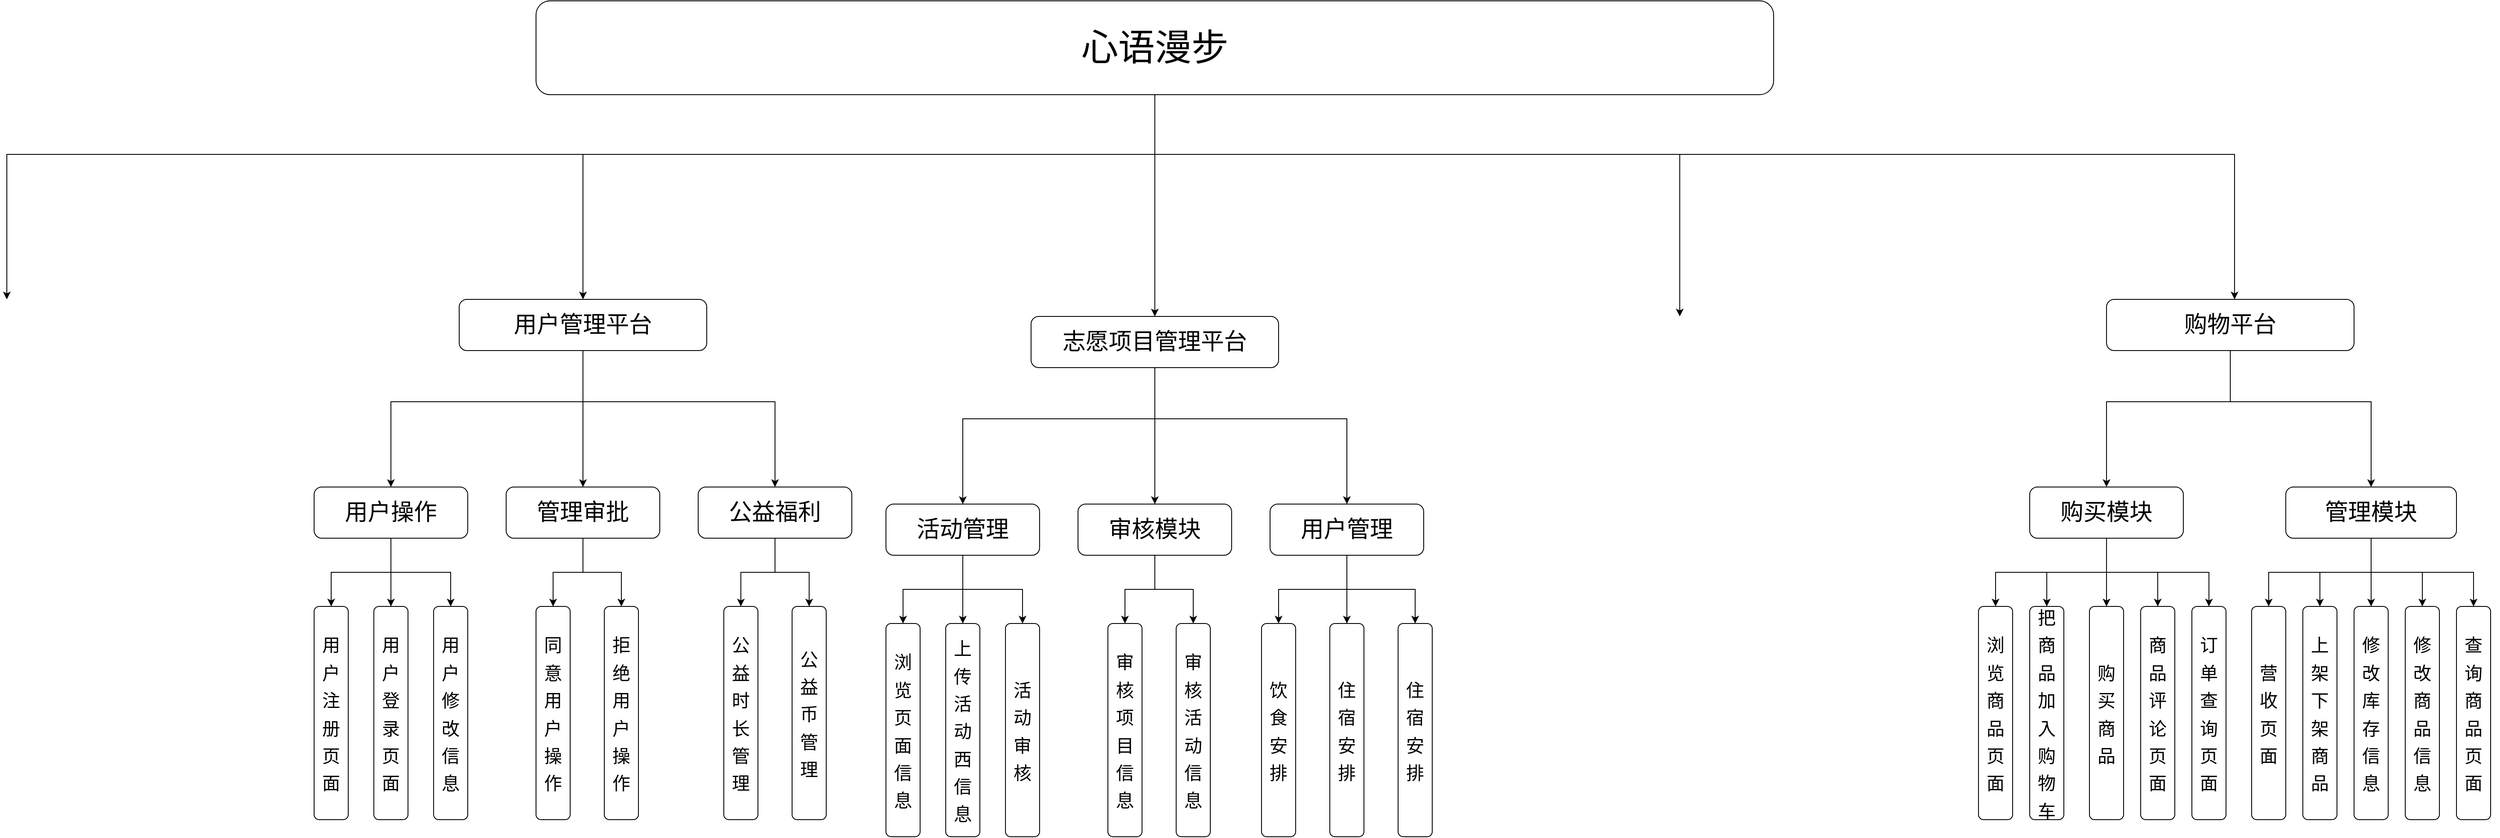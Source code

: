 <mxfile version="21.1.8" type="github">
  <diagram name="第 1 页" id="nmmcrywF3sCBMWOICQLz">
    <mxGraphModel dx="6620" dy="3660" grid="1" gridSize="10" guides="1" tooltips="1" connect="1" arrows="1" fold="1" page="1" pageScale="1" pageWidth="3300" pageHeight="4681" math="0" shadow="0">
      <root>
        <mxCell id="0" />
        <mxCell id="1" parent="0" />
        <mxCell id="dQNJSV5WO7TKn9PLFqzf-1" value="" style="group" vertex="1" connectable="0" parent="1">
          <mxGeometry x="2390" y="500" width="750" height="600" as="geometry" />
        </mxCell>
        <mxCell id="dQNJSV5WO7TKn9PLFqzf-2" value="&lt;font style=&quot;font-size: 27px;&quot;&gt;购物平台&lt;/font&gt;" style="rounded=1;whiteSpace=wrap;html=1;" vertex="1" parent="dQNJSV5WO7TKn9PLFqzf-1">
          <mxGeometry x="290" width="290" height="60" as="geometry" />
        </mxCell>
        <mxCell id="dQNJSV5WO7TKn9PLFqzf-3" value="购买模块" style="rounded=1;whiteSpace=wrap;html=1;fontSize=27;" vertex="1" parent="dQNJSV5WO7TKn9PLFqzf-1">
          <mxGeometry x="200" y="220" width="180" height="60" as="geometry" />
        </mxCell>
        <mxCell id="dQNJSV5WO7TKn9PLFqzf-4" style="edgeStyle=orthogonalEdgeStyle;rounded=0;orthogonalLoop=1;jettySize=auto;html=1;fontSize=27;targetPerimeterSpacing=0;entryX=0.5;entryY=0;entryDx=0;entryDy=0;" edge="1" parent="dQNJSV5WO7TKn9PLFqzf-1" source="dQNJSV5WO7TKn9PLFqzf-2" target="dQNJSV5WO7TKn9PLFqzf-3">
          <mxGeometry relative="1" as="geometry">
            <mxPoint x="210" y="220" as="targetPoint" />
            <Array as="points">
              <mxPoint x="435" y="120" />
              <mxPoint x="290" y="120" />
            </Array>
          </mxGeometry>
        </mxCell>
        <mxCell id="dQNJSV5WO7TKn9PLFqzf-5" value="管理模块" style="rounded=1;whiteSpace=wrap;html=1;fontSize=27;" vertex="1" parent="dQNJSV5WO7TKn9PLFqzf-1">
          <mxGeometry x="500" y="220" width="200" height="60" as="geometry" />
        </mxCell>
        <mxCell id="dQNJSV5WO7TKn9PLFqzf-6" style="edgeStyle=orthogonalEdgeStyle;rounded=0;orthogonalLoop=1;jettySize=auto;html=1;fontSize=27;targetPerimeterSpacing=0;entryX=0.5;entryY=0;entryDx=0;entryDy=0;" edge="1" parent="dQNJSV5WO7TKn9PLFqzf-1" source="dQNJSV5WO7TKn9PLFqzf-2" target="dQNJSV5WO7TKn9PLFqzf-5">
          <mxGeometry relative="1" as="geometry">
            <mxPoint x="670" y="230" as="targetPoint" />
            <Array as="points">
              <mxPoint x="435" y="120" />
              <mxPoint x="600" y="120" />
            </Array>
          </mxGeometry>
        </mxCell>
        <mxCell id="dQNJSV5WO7TKn9PLFqzf-7" value="&lt;font style=&quot;font-size: 21px;&quot;&gt;浏览商品页面&lt;/font&gt;" style="rounded=1;whiteSpace=wrap;html=1;fontSize=27;" vertex="1" parent="dQNJSV5WO7TKn9PLFqzf-1">
          <mxGeometry x="140" y="360" width="40" height="250" as="geometry" />
        </mxCell>
        <mxCell id="dQNJSV5WO7TKn9PLFqzf-8" style="edgeStyle=orthogonalEdgeStyle;rounded=0;orthogonalLoop=1;jettySize=auto;html=1;fontSize=27;targetPerimeterSpacing=0;entryX=0.5;entryY=0;entryDx=0;entryDy=0;" edge="1" parent="dQNJSV5WO7TKn9PLFqzf-1" source="dQNJSV5WO7TKn9PLFqzf-3" target="dQNJSV5WO7TKn9PLFqzf-7">
          <mxGeometry relative="1" as="geometry">
            <mxPoint x="200" y="350" as="targetPoint" />
            <Array as="points">
              <mxPoint x="290" y="320" />
              <mxPoint x="160" y="320" />
              <mxPoint x="160" y="350" />
            </Array>
          </mxGeometry>
        </mxCell>
        <mxCell id="dQNJSV5WO7TKn9PLFqzf-9" value="&lt;font style=&quot;font-size: 21px;&quot;&gt;把商品加入购物车&lt;/font&gt;" style="rounded=1;whiteSpace=wrap;html=1;fontSize=27;" vertex="1" parent="dQNJSV5WO7TKn9PLFqzf-1">
          <mxGeometry x="200" y="360" width="40" height="250" as="geometry" />
        </mxCell>
        <mxCell id="dQNJSV5WO7TKn9PLFqzf-10" style="edgeStyle=orthogonalEdgeStyle;rounded=0;orthogonalLoop=1;jettySize=auto;html=1;fontSize=27;targetPerimeterSpacing=0;entryX=0.5;entryY=0;entryDx=0;entryDy=0;" edge="1" parent="dQNJSV5WO7TKn9PLFqzf-1" source="dQNJSV5WO7TKn9PLFqzf-3" target="dQNJSV5WO7TKn9PLFqzf-9">
          <mxGeometry relative="1" as="geometry">
            <mxPoint x="250" y="350" as="targetPoint" />
            <Array as="points">
              <mxPoint x="290" y="320" />
              <mxPoint x="220" y="320" />
            </Array>
          </mxGeometry>
        </mxCell>
        <mxCell id="dQNJSV5WO7TKn9PLFqzf-11" value="&lt;font style=&quot;font-size: 21px;&quot;&gt;购买商品&lt;/font&gt;" style="rounded=1;whiteSpace=wrap;html=1;fontSize=27;" vertex="1" parent="dQNJSV5WO7TKn9PLFqzf-1">
          <mxGeometry x="270" y="360" width="40" height="250" as="geometry" />
        </mxCell>
        <mxCell id="dQNJSV5WO7TKn9PLFqzf-12" style="edgeStyle=orthogonalEdgeStyle;rounded=0;orthogonalLoop=1;jettySize=auto;html=1;entryX=0.5;entryY=0;entryDx=0;entryDy=0;fontSize=21;targetPerimeterSpacing=0;" edge="1" parent="dQNJSV5WO7TKn9PLFqzf-1" source="dQNJSV5WO7TKn9PLFqzf-3" target="dQNJSV5WO7TKn9PLFqzf-11">
          <mxGeometry relative="1" as="geometry" />
        </mxCell>
        <mxCell id="dQNJSV5WO7TKn9PLFqzf-13" value="&lt;font style=&quot;font-size: 21px;&quot;&gt;商品评论页面&lt;/font&gt;" style="rounded=1;whiteSpace=wrap;html=1;fontSize=27;" vertex="1" parent="dQNJSV5WO7TKn9PLFqzf-1">
          <mxGeometry x="330" y="360" width="40" height="250" as="geometry" />
        </mxCell>
        <mxCell id="dQNJSV5WO7TKn9PLFqzf-14" value="&lt;font style=&quot;font-size: 21px;&quot;&gt;订单查询页面&lt;/font&gt;" style="rounded=1;whiteSpace=wrap;html=1;fontSize=27;" vertex="1" parent="dQNJSV5WO7TKn9PLFqzf-1">
          <mxGeometry x="390" y="360" width="40" height="250" as="geometry" />
        </mxCell>
        <mxCell id="dQNJSV5WO7TKn9PLFqzf-15" style="edgeStyle=orthogonalEdgeStyle;rounded=0;orthogonalLoop=1;jettySize=auto;html=1;entryX=0.5;entryY=0;entryDx=0;entryDy=0;fontSize=21;targetPerimeterSpacing=0;" edge="1" parent="dQNJSV5WO7TKn9PLFqzf-1" source="dQNJSV5WO7TKn9PLFqzf-3" target="dQNJSV5WO7TKn9PLFqzf-14">
          <mxGeometry relative="1" as="geometry">
            <Array as="points">
              <mxPoint x="290" y="320" />
              <mxPoint x="410" y="320" />
            </Array>
          </mxGeometry>
        </mxCell>
        <mxCell id="dQNJSV5WO7TKn9PLFqzf-16" value="&lt;span style=&quot;font-size: 21px;&quot;&gt;查询商品页面&lt;/span&gt;" style="rounded=1;whiteSpace=wrap;html=1;fontSize=27;" vertex="1" parent="dQNJSV5WO7TKn9PLFqzf-1">
          <mxGeometry x="700" y="360" width="40" height="250" as="geometry" />
        </mxCell>
        <mxCell id="dQNJSV5WO7TKn9PLFqzf-17" style="edgeStyle=orthogonalEdgeStyle;rounded=0;orthogonalLoop=1;jettySize=auto;html=1;fontSize=21;targetPerimeterSpacing=0;entryX=0.5;entryY=0;entryDx=0;entryDy=0;" edge="1" parent="dQNJSV5WO7TKn9PLFqzf-1" source="dQNJSV5WO7TKn9PLFqzf-5" target="dQNJSV5WO7TKn9PLFqzf-16">
          <mxGeometry relative="1" as="geometry">
            <mxPoint x="720" y="350" as="targetPoint" />
            <Array as="points">
              <mxPoint x="600" y="320" />
              <mxPoint x="720" y="320" />
            </Array>
          </mxGeometry>
        </mxCell>
        <mxCell id="dQNJSV5WO7TKn9PLFqzf-18" value="&lt;span style=&quot;font-size: 21px;&quot;&gt;修改商品信息&lt;/span&gt;" style="rounded=1;whiteSpace=wrap;html=1;fontSize=27;" vertex="1" parent="dQNJSV5WO7TKn9PLFqzf-1">
          <mxGeometry x="640" y="360" width="40" height="250" as="geometry" />
        </mxCell>
        <mxCell id="dQNJSV5WO7TKn9PLFqzf-19" value="&lt;span style=&quot;font-size: 21px;&quot;&gt;修改库存信息&lt;/span&gt;" style="rounded=1;whiteSpace=wrap;html=1;fontSize=27;" vertex="1" parent="dQNJSV5WO7TKn9PLFqzf-1">
          <mxGeometry x="580" y="360" width="40" height="250" as="geometry" />
        </mxCell>
        <mxCell id="dQNJSV5WO7TKn9PLFqzf-20" style="edgeStyle=orthogonalEdgeStyle;rounded=0;orthogonalLoop=1;jettySize=auto;html=1;fontSize=21;targetPerimeterSpacing=0;entryX=0.5;entryY=0;entryDx=0;entryDy=0;" edge="1" parent="dQNJSV5WO7TKn9PLFqzf-1" source="dQNJSV5WO7TKn9PLFqzf-5" target="dQNJSV5WO7TKn9PLFqzf-19">
          <mxGeometry relative="1" as="geometry">
            <mxPoint x="600" y="360" as="targetPoint" />
          </mxGeometry>
        </mxCell>
        <mxCell id="dQNJSV5WO7TKn9PLFqzf-21" value="&lt;span style=&quot;font-size: 21px;&quot;&gt;上架下架商品&lt;/span&gt;" style="rounded=1;whiteSpace=wrap;html=1;fontSize=27;" vertex="1" parent="dQNJSV5WO7TKn9PLFqzf-1">
          <mxGeometry x="520" y="360" width="40" height="250" as="geometry" />
        </mxCell>
        <mxCell id="dQNJSV5WO7TKn9PLFqzf-22" value="&lt;span style=&quot;font-size: 21px;&quot;&gt;营收页面&lt;/span&gt;" style="rounded=1;whiteSpace=wrap;html=1;fontSize=27;" vertex="1" parent="dQNJSV5WO7TKn9PLFqzf-1">
          <mxGeometry x="460" y="360" width="40" height="250" as="geometry" />
        </mxCell>
        <mxCell id="dQNJSV5WO7TKn9PLFqzf-23" style="edgeStyle=orthogonalEdgeStyle;rounded=0;orthogonalLoop=1;jettySize=auto;html=1;fontSize=21;targetPerimeterSpacing=0;entryX=0.5;entryY=0;entryDx=0;entryDy=0;" edge="1" parent="dQNJSV5WO7TKn9PLFqzf-1" source="dQNJSV5WO7TKn9PLFqzf-5" target="dQNJSV5WO7TKn9PLFqzf-22">
          <mxGeometry relative="1" as="geometry">
            <mxPoint x="480" y="350" as="targetPoint" />
            <Array as="points">
              <mxPoint x="600" y="320" />
              <mxPoint x="480" y="320" />
            </Array>
          </mxGeometry>
        </mxCell>
        <mxCell id="dQNJSV5WO7TKn9PLFqzf-24" value="" style="endArrow=classic;html=1;rounded=0;entryX=0.5;entryY=0;entryDx=0;entryDy=0;" edge="1" parent="dQNJSV5WO7TKn9PLFqzf-1" target="dQNJSV5WO7TKn9PLFqzf-13">
          <mxGeometry width="50" height="50" relative="1" as="geometry">
            <mxPoint x="350" y="320" as="sourcePoint" />
            <mxPoint x="350" y="350" as="targetPoint" />
          </mxGeometry>
        </mxCell>
        <mxCell id="dQNJSV5WO7TKn9PLFqzf-25" style="edgeStyle=orthogonalEdgeStyle;rounded=0;orthogonalLoop=1;jettySize=auto;html=1;" edge="1" parent="1" source="dQNJSV5WO7TKn9PLFqzf-30">
          <mxGeometry relative="1" as="geometry">
            <Array as="points">
              <mxPoint x="1565" y="330" />
              <mxPoint x="2830" y="330" />
            </Array>
            <mxPoint x="2830" y="500" as="targetPoint" />
          </mxGeometry>
        </mxCell>
        <mxCell id="dQNJSV5WO7TKn9PLFqzf-26" style="edgeStyle=orthogonalEdgeStyle;rounded=0;orthogonalLoop=1;jettySize=auto;html=1;" edge="1" parent="1" source="dQNJSV5WO7TKn9PLFqzf-30">
          <mxGeometry relative="1" as="geometry">
            <mxPoint x="2180" y="520" as="targetPoint" />
            <Array as="points">
              <mxPoint x="1565" y="330" />
              <mxPoint x="2180" y="330" />
              <mxPoint x="2180" y="520" />
            </Array>
          </mxGeometry>
        </mxCell>
        <mxCell id="dQNJSV5WO7TKn9PLFqzf-27" style="edgeStyle=orthogonalEdgeStyle;rounded=0;orthogonalLoop=1;jettySize=auto;html=1;" edge="1" parent="1" source="dQNJSV5WO7TKn9PLFqzf-30">
          <mxGeometry relative="1" as="geometry">
            <mxPoint x="1565" y="520" as="targetPoint" />
          </mxGeometry>
        </mxCell>
        <mxCell id="dQNJSV5WO7TKn9PLFqzf-28" style="edgeStyle=elbowEdgeStyle;rounded=0;orthogonalLoop=1;jettySize=auto;elbow=vertical;html=1;exitX=0.5;exitY=1;exitDx=0;exitDy=0;entryX=0.5;entryY=0;entryDx=0;entryDy=0;" edge="1" parent="1" source="dQNJSV5WO7TKn9PLFqzf-30" target="dQNJSV5WO7TKn9PLFqzf-34">
          <mxGeometry relative="1" as="geometry">
            <mxPoint x="1060" y="400" as="targetPoint" />
            <Array as="points">
              <mxPoint x="1320" y="330" />
            </Array>
          </mxGeometry>
        </mxCell>
        <mxCell id="dQNJSV5WO7TKn9PLFqzf-29" style="edgeStyle=elbowEdgeStyle;rounded=0;orthogonalLoop=1;jettySize=auto;elbow=vertical;html=1;exitX=0.5;exitY=1;exitDx=0;exitDy=0;" edge="1" parent="1" source="dQNJSV5WO7TKn9PLFqzf-30">
          <mxGeometry relative="1" as="geometry">
            <mxPoint x="220" y="500" as="targetPoint" />
            <Array as="points">
              <mxPoint x="900" y="330" />
            </Array>
          </mxGeometry>
        </mxCell>
        <mxCell id="dQNJSV5WO7TKn9PLFqzf-30" value="&lt;font style=&quot;font-size: 43px;&quot;&gt;心语漫步&lt;/font&gt;" style="rounded=1;whiteSpace=wrap;html=1;" vertex="1" parent="1">
          <mxGeometry x="840" y="150" width="1450" height="110" as="geometry" />
        </mxCell>
        <mxCell id="dQNJSV5WO7TKn9PLFqzf-31" style="edgeStyle=elbowEdgeStyle;rounded=0;orthogonalLoop=1;jettySize=auto;elbow=vertical;html=1;exitX=0.5;exitY=1;exitDx=0;exitDy=0;entryX=0.5;entryY=0;entryDx=0;entryDy=0;" edge="1" parent="1" source="dQNJSV5WO7TKn9PLFqzf-34" target="dQNJSV5WO7TKn9PLFqzf-41">
          <mxGeometry relative="1" as="geometry" />
        </mxCell>
        <mxCell id="dQNJSV5WO7TKn9PLFqzf-32" style="edgeStyle=elbowEdgeStyle;rounded=0;orthogonalLoop=1;jettySize=auto;elbow=vertical;html=1;exitX=0.5;exitY=1;exitDx=0;exitDy=0;entryX=0.5;entryY=0;entryDx=0;entryDy=0;" edge="1" parent="1" source="dQNJSV5WO7TKn9PLFqzf-34" target="dQNJSV5WO7TKn9PLFqzf-44">
          <mxGeometry relative="1" as="geometry">
            <Array as="points">
              <mxPoint x="1000" y="620" />
            </Array>
          </mxGeometry>
        </mxCell>
        <mxCell id="dQNJSV5WO7TKn9PLFqzf-33" style="edgeStyle=elbowEdgeStyle;rounded=0;orthogonalLoop=1;jettySize=auto;elbow=vertical;html=1;exitX=0.5;exitY=1;exitDx=0;exitDy=0;" edge="1" parent="1" source="dQNJSV5WO7TKn9PLFqzf-34" target="dQNJSV5WO7TKn9PLFqzf-38">
          <mxGeometry relative="1" as="geometry">
            <Array as="points">
              <mxPoint x="780" y="620" />
            </Array>
          </mxGeometry>
        </mxCell>
        <mxCell id="dQNJSV5WO7TKn9PLFqzf-34" value="&lt;font style=&quot;font-size: 27px;&quot;&gt;用户管理平台&lt;/font&gt;" style="rounded=1;whiteSpace=wrap;html=1;" vertex="1" parent="1">
          <mxGeometry x="750" y="500" width="290" height="60" as="geometry" />
        </mxCell>
        <mxCell id="dQNJSV5WO7TKn9PLFqzf-35" style="edgeStyle=elbowEdgeStyle;rounded=0;orthogonalLoop=1;jettySize=auto;elbow=vertical;html=1;exitX=0.5;exitY=1;exitDx=0;exitDy=0;entryX=0.5;entryY=0;entryDx=0;entryDy=0;" edge="1" parent="1" source="dQNJSV5WO7TKn9PLFqzf-38" target="dQNJSV5WO7TKn9PLFqzf-48">
          <mxGeometry relative="1" as="geometry" />
        </mxCell>
        <mxCell id="dQNJSV5WO7TKn9PLFqzf-36" style="edgeStyle=elbowEdgeStyle;rounded=0;orthogonalLoop=1;jettySize=auto;elbow=vertical;html=1;exitX=0.5;exitY=1;exitDx=0;exitDy=0;entryX=0.5;entryY=0;entryDx=0;entryDy=0;" edge="1" parent="1" source="dQNJSV5WO7TKn9PLFqzf-38" target="dQNJSV5WO7TKn9PLFqzf-49">
          <mxGeometry relative="1" as="geometry" />
        </mxCell>
        <mxCell id="dQNJSV5WO7TKn9PLFqzf-37" style="edgeStyle=elbowEdgeStyle;rounded=0;orthogonalLoop=1;jettySize=auto;elbow=vertical;html=1;exitX=0.5;exitY=1;exitDx=0;exitDy=0;entryX=0.5;entryY=0;entryDx=0;entryDy=0;" edge="1" parent="1" source="dQNJSV5WO7TKn9PLFqzf-38" target="dQNJSV5WO7TKn9PLFqzf-45">
          <mxGeometry relative="1" as="geometry" />
        </mxCell>
        <mxCell id="dQNJSV5WO7TKn9PLFqzf-38" value="&lt;font style=&quot;vertical-align: inherit;&quot;&gt;&lt;font style=&quot;vertical-align: inherit;&quot;&gt;用户操作&lt;/font&gt;&lt;/font&gt;" style="rounded=1;whiteSpace=wrap;html=1;fontSize=27;" vertex="1" parent="1">
          <mxGeometry x="580" y="720" width="180" height="60" as="geometry" />
        </mxCell>
        <mxCell id="dQNJSV5WO7TKn9PLFqzf-39" style="edgeStyle=elbowEdgeStyle;rounded=0;orthogonalLoop=1;jettySize=auto;elbow=vertical;html=1;exitX=0.5;exitY=1;exitDx=0;exitDy=0;entryX=0.5;entryY=0;entryDx=0;entryDy=0;" edge="1" parent="1" source="dQNJSV5WO7TKn9PLFqzf-41" target="dQNJSV5WO7TKn9PLFqzf-51">
          <mxGeometry relative="1" as="geometry" />
        </mxCell>
        <mxCell id="dQNJSV5WO7TKn9PLFqzf-40" style="edgeStyle=elbowEdgeStyle;rounded=0;orthogonalLoop=1;jettySize=auto;elbow=vertical;html=1;exitX=0.5;exitY=1;exitDx=0;exitDy=0;entryX=0.5;entryY=0;entryDx=0;entryDy=0;" edge="1" parent="1" source="dQNJSV5WO7TKn9PLFqzf-41" target="dQNJSV5WO7TKn9PLFqzf-50">
          <mxGeometry relative="1" as="geometry" />
        </mxCell>
        <mxCell id="dQNJSV5WO7TKn9PLFqzf-41" value="&lt;font style=&quot;vertical-align: inherit;&quot;&gt;&lt;font style=&quot;vertical-align: inherit;&quot;&gt;管理审批&lt;/font&gt;&lt;/font&gt;" style="rounded=1;whiteSpace=wrap;html=1;fontSize=27;" vertex="1" parent="1">
          <mxGeometry x="805" y="720" width="180" height="60" as="geometry" />
        </mxCell>
        <mxCell id="dQNJSV5WO7TKn9PLFqzf-42" style="edgeStyle=elbowEdgeStyle;rounded=0;orthogonalLoop=1;jettySize=auto;elbow=vertical;html=1;exitX=0.5;exitY=1;exitDx=0;exitDy=0;entryX=0.5;entryY=0;entryDx=0;entryDy=0;" edge="1" parent="1" source="dQNJSV5WO7TKn9PLFqzf-44" target="dQNJSV5WO7TKn9PLFqzf-53">
          <mxGeometry relative="1" as="geometry" />
        </mxCell>
        <mxCell id="dQNJSV5WO7TKn9PLFqzf-43" style="edgeStyle=elbowEdgeStyle;rounded=0;orthogonalLoop=1;jettySize=auto;elbow=vertical;html=1;exitX=0.5;exitY=1;exitDx=0;exitDy=0;entryX=0.5;entryY=0;entryDx=0;entryDy=0;" edge="1" parent="1" source="dQNJSV5WO7TKn9PLFqzf-44" target="dQNJSV5WO7TKn9PLFqzf-52">
          <mxGeometry relative="1" as="geometry" />
        </mxCell>
        <mxCell id="dQNJSV5WO7TKn9PLFqzf-44" value="&lt;font style=&quot;vertical-align: inherit;&quot;&gt;&lt;font style=&quot;vertical-align: inherit;&quot;&gt;公益福利&lt;/font&gt;&lt;/font&gt;" style="rounded=1;whiteSpace=wrap;html=1;fontSize=27;" vertex="1" parent="1">
          <mxGeometry x="1030" y="720" width="180" height="60" as="geometry" />
        </mxCell>
        <mxCell id="dQNJSV5WO7TKn9PLFqzf-45" value="&lt;font style=&quot;font-size: 21px;&quot;&gt;用户注册页面&lt;/font&gt;" style="rounded=1;whiteSpace=wrap;html=1;fontSize=27;" vertex="1" parent="1">
          <mxGeometry x="580" y="860" width="40" height="250" as="geometry" />
        </mxCell>
        <mxCell id="dQNJSV5WO7TKn9PLFqzf-46" value="" style="endArrow=classic;html=1;rounded=0;" edge="1" parent="1">
          <mxGeometry width="50" height="50" relative="1" as="geometry">
            <mxPoint x="2930" y="820" as="sourcePoint" />
            <mxPoint x="2930" y="860" as="targetPoint" />
          </mxGeometry>
        </mxCell>
        <mxCell id="dQNJSV5WO7TKn9PLFqzf-47" value="" style="endArrow=classic;html=1;rounded=0;" edge="1" parent="1">
          <mxGeometry width="50" height="50" relative="1" as="geometry">
            <mxPoint x="3050" y="820" as="sourcePoint" />
            <mxPoint x="3050" y="860" as="targetPoint" />
          </mxGeometry>
        </mxCell>
        <mxCell id="dQNJSV5WO7TKn9PLFqzf-48" value="&lt;font style=&quot;font-size: 21px;&quot;&gt;用户登录页面&lt;/font&gt;" style="rounded=1;whiteSpace=wrap;html=1;fontSize=27;" vertex="1" parent="1">
          <mxGeometry x="650" y="860" width="40" height="250" as="geometry" />
        </mxCell>
        <mxCell id="dQNJSV5WO7TKn9PLFqzf-49" value="&lt;font style=&quot;font-size: 21px;&quot;&gt;用户修改信息&lt;/font&gt;" style="rounded=1;whiteSpace=wrap;html=1;fontSize=27;" vertex="1" parent="1">
          <mxGeometry x="720" y="860" width="40" height="250" as="geometry" />
        </mxCell>
        <mxCell id="dQNJSV5WO7TKn9PLFqzf-50" value="&lt;font style=&quot;font-size: 21px;&quot;&gt;同意用户操作&lt;/font&gt;" style="rounded=1;whiteSpace=wrap;html=1;fontSize=27;" vertex="1" parent="1">
          <mxGeometry x="840" y="860" width="40" height="250" as="geometry" />
        </mxCell>
        <mxCell id="dQNJSV5WO7TKn9PLFqzf-51" value="&lt;font style=&quot;font-size: 21px;&quot;&gt;拒绝用户操作&lt;/font&gt;" style="rounded=1;whiteSpace=wrap;html=1;fontSize=27;" vertex="1" parent="1">
          <mxGeometry x="920" y="860" width="40" height="250" as="geometry" />
        </mxCell>
        <mxCell id="dQNJSV5WO7TKn9PLFqzf-52" value="&lt;span style=&quot;font-size: 21px;&quot;&gt;&lt;font style=&quot;vertical-align: inherit;&quot;&gt;&lt;font style=&quot;vertical-align: inherit;&quot;&gt;公益时长管理&lt;/font&gt;&lt;/font&gt;&lt;/span&gt;" style="rounded=1;whiteSpace=wrap;html=1;fontSize=27;" vertex="1" parent="1">
          <mxGeometry x="1060" y="860" width="40" height="250" as="geometry" />
        </mxCell>
        <mxCell id="dQNJSV5WO7TKn9PLFqzf-53" value="&lt;font style=&quot;font-size: 21px;&quot;&gt;&lt;font style=&quot;vertical-align: inherit;&quot;&gt;&lt;font style=&quot;vertical-align: inherit;&quot;&gt;&lt;font style=&quot;vertical-align: inherit;&quot;&gt;&lt;font style=&quot;vertical-align: inherit;&quot;&gt;公益币管理&lt;/font&gt;&lt;/font&gt;&lt;/font&gt;&lt;/font&gt;&lt;/font&gt;" style="rounded=1;whiteSpace=wrap;html=1;fontSize=27;" vertex="1" parent="1">
          <mxGeometry x="1140" y="860" width="40" height="250" as="geometry" />
        </mxCell>
        <mxCell id="dQNJSV5WO7TKn9PLFqzf-54" style="edgeStyle=elbowEdgeStyle;rounded=0;orthogonalLoop=1;jettySize=auto;elbow=vertical;html=1;exitX=0.5;exitY=1;exitDx=0;exitDy=0;entryX=0.5;entryY=0;entryDx=0;entryDy=0;" edge="1" parent="1" source="dQNJSV5WO7TKn9PLFqzf-57" target="dQNJSV5WO7TKn9PLFqzf-64">
          <mxGeometry relative="1" as="geometry" />
        </mxCell>
        <mxCell id="dQNJSV5WO7TKn9PLFqzf-55" style="edgeStyle=elbowEdgeStyle;rounded=0;orthogonalLoop=1;jettySize=auto;elbow=vertical;html=1;exitX=0.5;exitY=1;exitDx=0;exitDy=0;entryX=0.5;entryY=0;entryDx=0;entryDy=0;" edge="1" parent="1" source="dQNJSV5WO7TKn9PLFqzf-57" target="dQNJSV5WO7TKn9PLFqzf-68">
          <mxGeometry relative="1" as="geometry">
            <Array as="points">
              <mxPoint x="1670" y="640" />
            </Array>
          </mxGeometry>
        </mxCell>
        <mxCell id="dQNJSV5WO7TKn9PLFqzf-56" style="edgeStyle=elbowEdgeStyle;rounded=0;orthogonalLoop=1;jettySize=auto;elbow=vertical;html=1;exitX=0.5;exitY=1;exitDx=0;exitDy=0;" edge="1" parent="1" source="dQNJSV5WO7TKn9PLFqzf-57" target="dQNJSV5WO7TKn9PLFqzf-61">
          <mxGeometry relative="1" as="geometry">
            <Array as="points">
              <mxPoint x="1450" y="640" />
            </Array>
          </mxGeometry>
        </mxCell>
        <mxCell id="dQNJSV5WO7TKn9PLFqzf-57" value="&lt;font style=&quot;font-size: 27px;&quot;&gt;志愿项目管理平台&lt;/font&gt;" style="rounded=1;whiteSpace=wrap;html=1;" vertex="1" parent="1">
          <mxGeometry x="1420" y="520" width="290" height="60" as="geometry" />
        </mxCell>
        <mxCell id="dQNJSV5WO7TKn9PLFqzf-58" style="edgeStyle=elbowEdgeStyle;rounded=0;orthogonalLoop=1;jettySize=auto;elbow=vertical;html=1;exitX=0.5;exitY=1;exitDx=0;exitDy=0;entryX=0.5;entryY=0;entryDx=0;entryDy=0;" edge="1" parent="1" source="dQNJSV5WO7TKn9PLFqzf-61" target="dQNJSV5WO7TKn9PLFqzf-70">
          <mxGeometry relative="1" as="geometry" />
        </mxCell>
        <mxCell id="dQNJSV5WO7TKn9PLFqzf-59" style="edgeStyle=elbowEdgeStyle;rounded=0;orthogonalLoop=1;jettySize=auto;elbow=vertical;html=1;exitX=0.5;exitY=1;exitDx=0;exitDy=0;entryX=0.5;entryY=0;entryDx=0;entryDy=0;" edge="1" parent="1" source="dQNJSV5WO7TKn9PLFqzf-61" target="dQNJSV5WO7TKn9PLFqzf-71">
          <mxGeometry relative="1" as="geometry" />
        </mxCell>
        <mxCell id="dQNJSV5WO7TKn9PLFqzf-60" style="edgeStyle=elbowEdgeStyle;rounded=0;orthogonalLoop=1;jettySize=auto;elbow=vertical;html=1;exitX=0.5;exitY=1;exitDx=0;exitDy=0;entryX=0.5;entryY=0;entryDx=0;entryDy=0;" edge="1" parent="1" source="dQNJSV5WO7TKn9PLFqzf-61" target="dQNJSV5WO7TKn9PLFqzf-69">
          <mxGeometry relative="1" as="geometry" />
        </mxCell>
        <mxCell id="dQNJSV5WO7TKn9PLFqzf-61" value="&lt;font style=&quot;vertical-align: inherit;&quot;&gt;&lt;font style=&quot;vertical-align: inherit;&quot;&gt;活动管理&lt;/font&gt;&lt;/font&gt;" style="rounded=1;whiteSpace=wrap;html=1;fontSize=27;" vertex="1" parent="1">
          <mxGeometry x="1250" y="740" width="180" height="60" as="geometry" />
        </mxCell>
        <mxCell id="dQNJSV5WO7TKn9PLFqzf-62" style="edgeStyle=elbowEdgeStyle;rounded=0;orthogonalLoop=1;jettySize=auto;elbow=vertical;html=1;exitX=0.5;exitY=1;exitDx=0;exitDy=0;entryX=0.5;entryY=0;entryDx=0;entryDy=0;" edge="1" parent="1" source="dQNJSV5WO7TKn9PLFqzf-64" target="dQNJSV5WO7TKn9PLFqzf-73">
          <mxGeometry relative="1" as="geometry" />
        </mxCell>
        <mxCell id="dQNJSV5WO7TKn9PLFqzf-63" style="edgeStyle=elbowEdgeStyle;rounded=0;orthogonalLoop=1;jettySize=auto;elbow=vertical;html=1;exitX=0.5;exitY=1;exitDx=0;exitDy=0;entryX=0.5;entryY=0;entryDx=0;entryDy=0;" edge="1" parent="1" source="dQNJSV5WO7TKn9PLFqzf-64" target="dQNJSV5WO7TKn9PLFqzf-72">
          <mxGeometry relative="1" as="geometry" />
        </mxCell>
        <mxCell id="dQNJSV5WO7TKn9PLFqzf-64" value="&lt;font style=&quot;vertical-align: inherit;&quot;&gt;&lt;font style=&quot;vertical-align: inherit;&quot;&gt;审核模块&lt;/font&gt;&lt;/font&gt;" style="rounded=1;whiteSpace=wrap;html=1;fontSize=27;" vertex="1" parent="1">
          <mxGeometry x="1475" y="740" width="180" height="60" as="geometry" />
        </mxCell>
        <mxCell id="dQNJSV5WO7TKn9PLFqzf-65" style="edgeStyle=orthogonalEdgeStyle;rounded=0;orthogonalLoop=1;jettySize=auto;html=1;entryX=0.5;entryY=0;entryDx=0;entryDy=0;" edge="1" parent="1" source="dQNJSV5WO7TKn9PLFqzf-68" target="dQNJSV5WO7TKn9PLFqzf-75">
          <mxGeometry relative="1" as="geometry">
            <Array as="points">
              <mxPoint x="1790" y="840" />
              <mxPoint x="1790" y="840" />
            </Array>
          </mxGeometry>
        </mxCell>
        <mxCell id="dQNJSV5WO7TKn9PLFqzf-66" style="edgeStyle=orthogonalEdgeStyle;rounded=0;orthogonalLoop=1;jettySize=auto;html=1;entryX=0.5;entryY=0;entryDx=0;entryDy=0;" edge="1" parent="1" source="dQNJSV5WO7TKn9PLFqzf-68" target="dQNJSV5WO7TKn9PLFqzf-74">
          <mxGeometry relative="1" as="geometry" />
        </mxCell>
        <mxCell id="dQNJSV5WO7TKn9PLFqzf-67" style="edgeStyle=orthogonalEdgeStyle;rounded=0;orthogonalLoop=1;jettySize=auto;html=1;entryX=0.5;entryY=0;entryDx=0;entryDy=0;" edge="1" parent="1" source="dQNJSV5WO7TKn9PLFqzf-68" target="dQNJSV5WO7TKn9PLFqzf-76">
          <mxGeometry relative="1" as="geometry" />
        </mxCell>
        <mxCell id="dQNJSV5WO7TKn9PLFqzf-68" value="&lt;font style=&quot;vertical-align: inherit;&quot;&gt;&lt;font style=&quot;vertical-align: inherit;&quot;&gt;用户管理&lt;/font&gt;&lt;/font&gt;" style="rounded=1;whiteSpace=wrap;html=1;fontSize=27;" vertex="1" parent="1">
          <mxGeometry x="1700" y="740" width="180" height="60" as="geometry" />
        </mxCell>
        <mxCell id="dQNJSV5WO7TKn9PLFqzf-69" value="&lt;font style=&quot;font-size: 21px;&quot;&gt;浏览页面信息&lt;/font&gt;" style="rounded=1;whiteSpace=wrap;html=1;fontSize=27;" vertex="1" parent="1">
          <mxGeometry x="1250" y="880" width="40" height="250" as="geometry" />
        </mxCell>
        <mxCell id="dQNJSV5WO7TKn9PLFqzf-70" value="&lt;font style=&quot;font-size: 21px;&quot;&gt;上传活动西信息&lt;/font&gt;" style="rounded=1;whiteSpace=wrap;html=1;fontSize=27;" vertex="1" parent="1">
          <mxGeometry x="1320" y="880" width="40" height="250" as="geometry" />
        </mxCell>
        <mxCell id="dQNJSV5WO7TKn9PLFqzf-71" value="&lt;font style=&quot;font-size: 21px;&quot;&gt;活动审核&lt;/font&gt;" style="rounded=1;whiteSpace=wrap;html=1;fontSize=27;" vertex="1" parent="1">
          <mxGeometry x="1390" y="880" width="40" height="250" as="geometry" />
        </mxCell>
        <mxCell id="dQNJSV5WO7TKn9PLFqzf-72" value="&lt;font style=&quot;font-size: 21px;&quot;&gt;审核项目信息&lt;/font&gt;" style="rounded=1;whiteSpace=wrap;html=1;fontSize=27;" vertex="1" parent="1">
          <mxGeometry x="1510" y="880" width="40" height="250" as="geometry" />
        </mxCell>
        <mxCell id="dQNJSV5WO7TKn9PLFqzf-73" value="&lt;span style=&quot;font-size: 21px;&quot;&gt;审核活动信息&lt;/span&gt;" style="rounded=1;whiteSpace=wrap;html=1;fontSize=27;" vertex="1" parent="1">
          <mxGeometry x="1590" y="880" width="40" height="250" as="geometry" />
        </mxCell>
        <mxCell id="dQNJSV5WO7TKn9PLFqzf-74" value="&lt;span style=&quot;font-size: 21px;&quot;&gt;&lt;font style=&quot;vertical-align: inherit;&quot;&gt;&lt;font style=&quot;vertical-align: inherit;&quot;&gt;饮食安排&lt;/font&gt;&lt;/font&gt;&lt;/span&gt;" style="rounded=1;whiteSpace=wrap;html=1;fontSize=27;" vertex="1" parent="1">
          <mxGeometry x="1690" y="880" width="40" height="250" as="geometry" />
        </mxCell>
        <mxCell id="dQNJSV5WO7TKn9PLFqzf-75" value="&lt;span style=&quot;font-size: 21px;&quot;&gt;住宿安排&lt;/span&gt;" style="rounded=1;whiteSpace=wrap;html=1;fontSize=27;" vertex="1" parent="1">
          <mxGeometry x="1770" y="880" width="40" height="250" as="geometry" />
        </mxCell>
        <mxCell id="dQNJSV5WO7TKn9PLFqzf-76" value="&lt;span style=&quot;font-size: 21px;&quot;&gt;住宿安排&lt;/span&gt;" style="rounded=1;whiteSpace=wrap;html=1;fontSize=27;" vertex="1" parent="1">
          <mxGeometry x="1850" y="880" width="40" height="250" as="geometry" />
        </mxCell>
      </root>
    </mxGraphModel>
  </diagram>
</mxfile>
